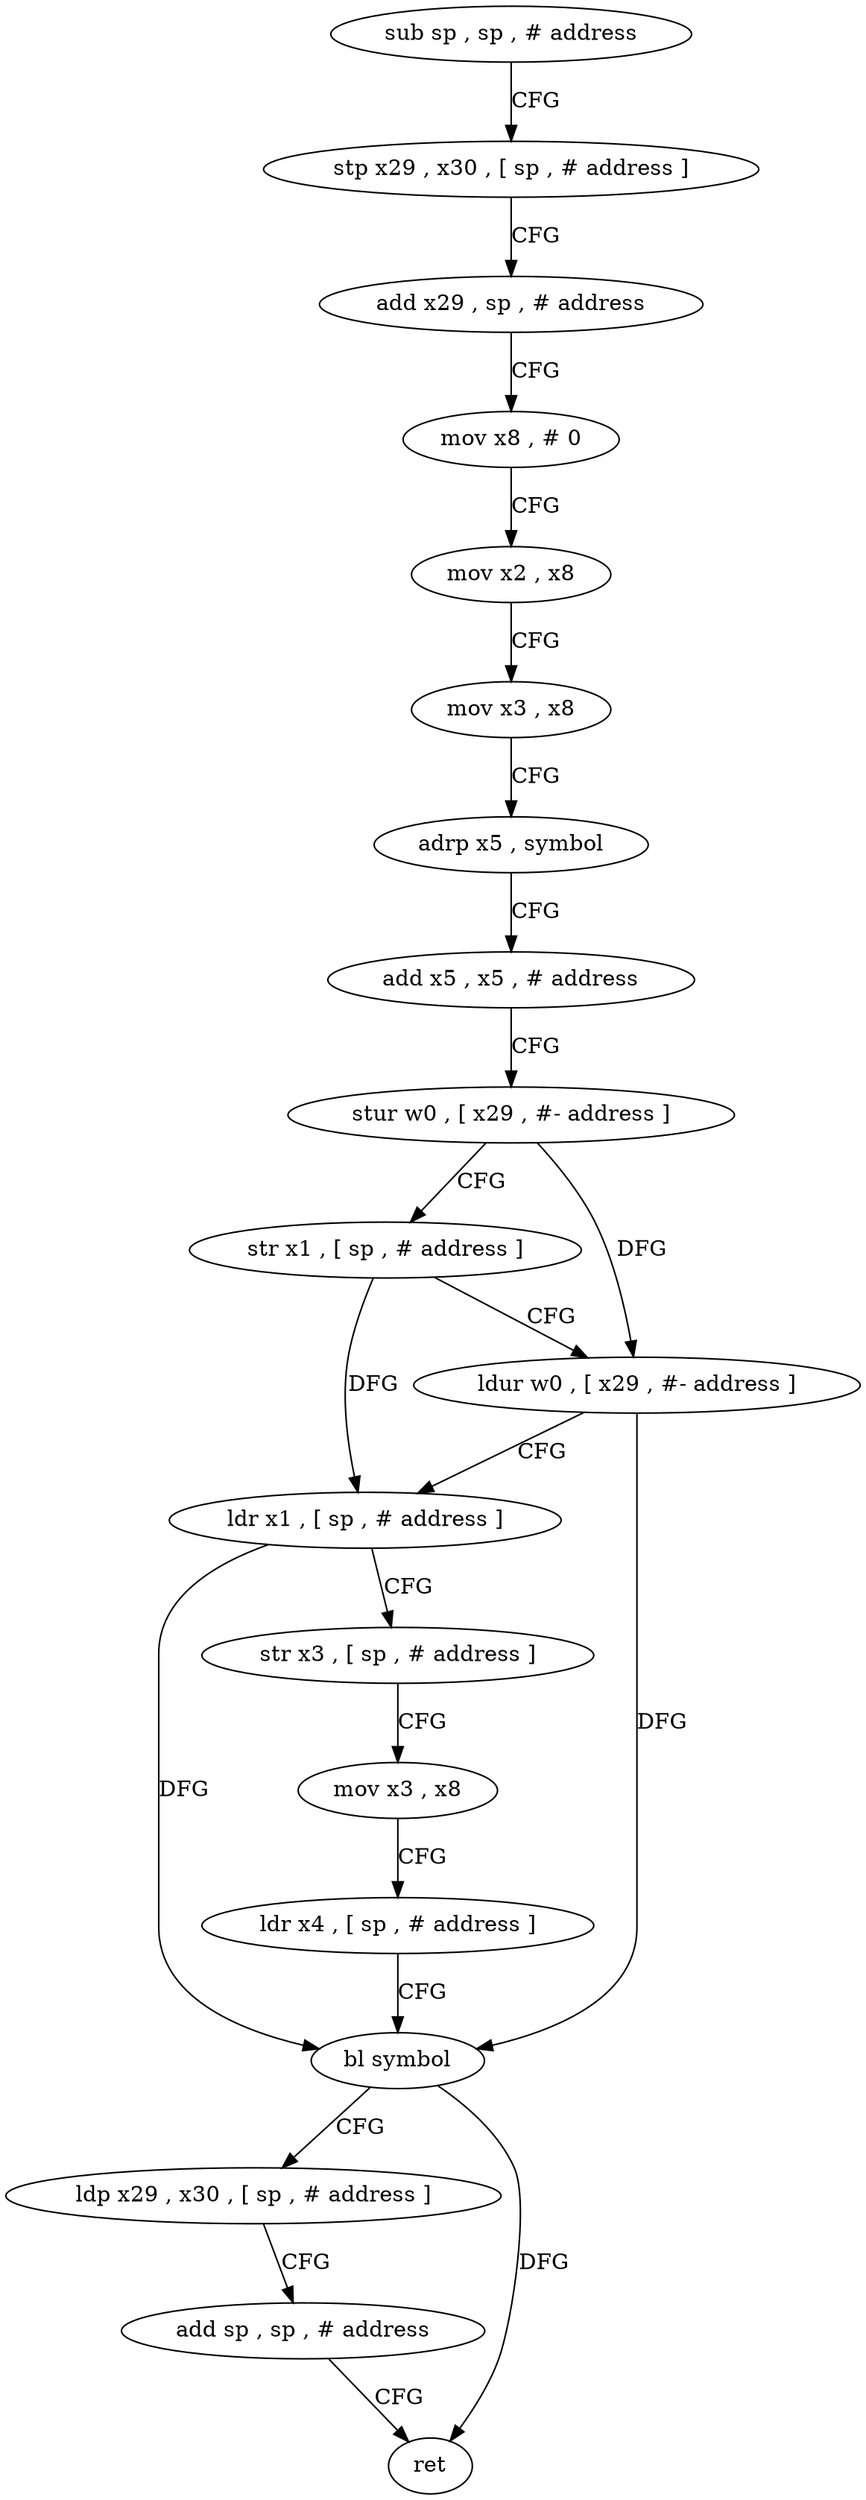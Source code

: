 digraph "func" {
"4307740" [label = "sub sp , sp , # address" ]
"4307744" [label = "stp x29 , x30 , [ sp , # address ]" ]
"4307748" [label = "add x29 , sp , # address" ]
"4307752" [label = "mov x8 , # 0" ]
"4307756" [label = "mov x2 , x8" ]
"4307760" [label = "mov x3 , x8" ]
"4307764" [label = "adrp x5 , symbol" ]
"4307768" [label = "add x5 , x5 , # address" ]
"4307772" [label = "stur w0 , [ x29 , #- address ]" ]
"4307776" [label = "str x1 , [ sp , # address ]" ]
"4307780" [label = "ldur w0 , [ x29 , #- address ]" ]
"4307784" [label = "ldr x1 , [ sp , # address ]" ]
"4307788" [label = "str x3 , [ sp , # address ]" ]
"4307792" [label = "mov x3 , x8" ]
"4307796" [label = "ldr x4 , [ sp , # address ]" ]
"4307800" [label = "bl symbol" ]
"4307804" [label = "ldp x29 , x30 , [ sp , # address ]" ]
"4307808" [label = "add sp , sp , # address" ]
"4307812" [label = "ret" ]
"4307740" -> "4307744" [ label = "CFG" ]
"4307744" -> "4307748" [ label = "CFG" ]
"4307748" -> "4307752" [ label = "CFG" ]
"4307752" -> "4307756" [ label = "CFG" ]
"4307756" -> "4307760" [ label = "CFG" ]
"4307760" -> "4307764" [ label = "CFG" ]
"4307764" -> "4307768" [ label = "CFG" ]
"4307768" -> "4307772" [ label = "CFG" ]
"4307772" -> "4307776" [ label = "CFG" ]
"4307772" -> "4307780" [ label = "DFG" ]
"4307776" -> "4307780" [ label = "CFG" ]
"4307776" -> "4307784" [ label = "DFG" ]
"4307780" -> "4307784" [ label = "CFG" ]
"4307780" -> "4307800" [ label = "DFG" ]
"4307784" -> "4307788" [ label = "CFG" ]
"4307784" -> "4307800" [ label = "DFG" ]
"4307788" -> "4307792" [ label = "CFG" ]
"4307792" -> "4307796" [ label = "CFG" ]
"4307796" -> "4307800" [ label = "CFG" ]
"4307800" -> "4307804" [ label = "CFG" ]
"4307800" -> "4307812" [ label = "DFG" ]
"4307804" -> "4307808" [ label = "CFG" ]
"4307808" -> "4307812" [ label = "CFG" ]
}
